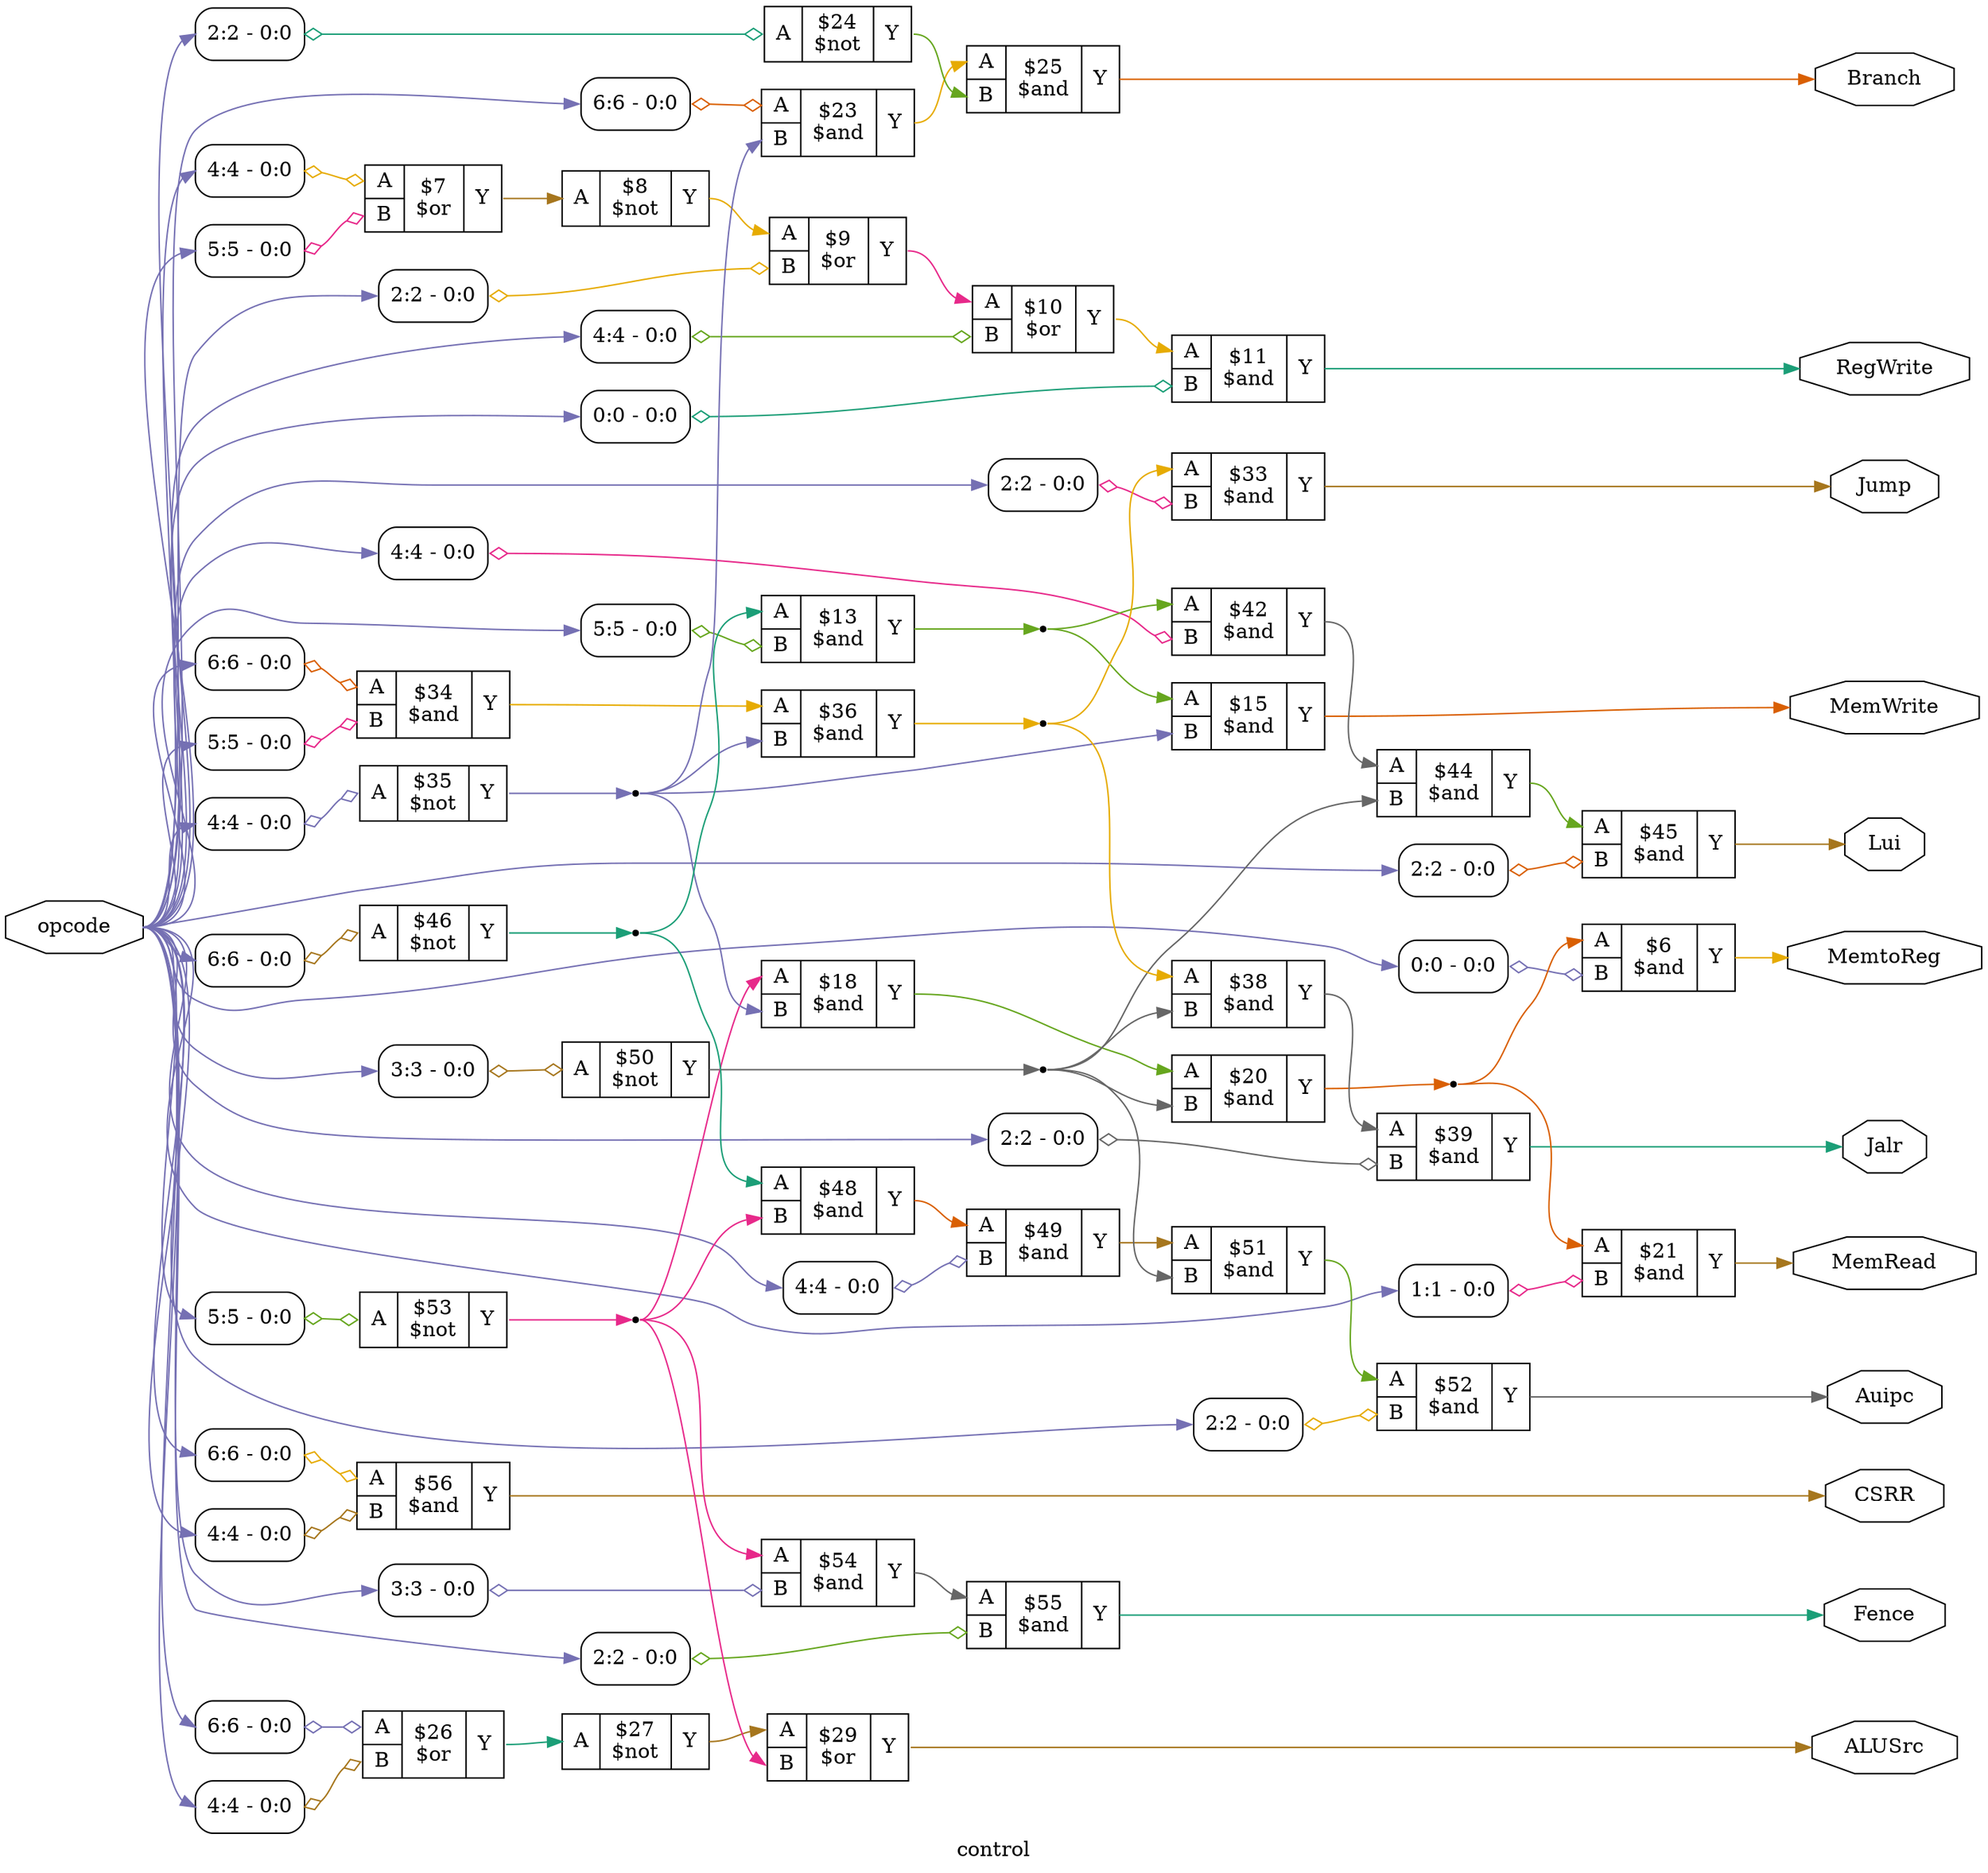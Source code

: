 digraph "control" {
label="control";
rankdir="LR";
remincross=true;
n25 [ shape=octagon, label="ALUSrc", color="black", fontcolor="black" ];
n26 [ shape=octagon, label="Auipc", color="black", fontcolor="black" ];
n27 [ shape=octagon, label="Branch", color="black", fontcolor="black" ];
n28 [ shape=octagon, label="CSRR", color="black", fontcolor="black" ];
n29 [ shape=octagon, label="Fence", color="black", fontcolor="black" ];
n30 [ shape=octagon, label="Jalr", color="black", fontcolor="black" ];
n31 [ shape=octagon, label="Jump", color="black", fontcolor="black" ];
n32 [ shape=octagon, label="Lui", color="black", fontcolor="black" ];
n33 [ shape=octagon, label="MemRead", color="black", fontcolor="black" ];
n34 [ shape=octagon, label="MemWrite", color="black", fontcolor="black" ];
n35 [ shape=octagon, label="MemtoReg", color="black", fontcolor="black" ];
n36 [ shape=octagon, label="RegWrite", color="black", fontcolor="black" ];
n37 [ shape=octagon, label="opcode", color="black", fontcolor="black" ];
{ rank="source"; n37;}
{ rank="sink"; n25; n26; n27; n28; n29; n30; n31; n32; n33; n34; n35; n36;}
c41 [ shape=record, label="{{<p38> A|<p39> B}|$6\n$and|{<p40> Y}}" ];
x0 [ shape=record, style=rounded, label="<s0> 0:0 - 0:0 " ];
x0:e -> c41:p39:w [arrowhead=odiamond, arrowtail=odiamond, dir=both, colorscheme="dark28", color="3", fontcolor="3", label=""];
c42 [ shape=record, label="{{<p38> A|<p39> B}|$11\n$and|{<p40> Y}}" ];
x1 [ shape=record, style=rounded, label="<s0> 0:0 - 0:0 " ];
x1:e -> c42:p39:w [arrowhead=odiamond, arrowtail=odiamond, dir=both, colorscheme="dark28", color="1", fontcolor="1", label=""];
c43 [ shape=record, label="{{<p38> A|<p39> B}|$13\n$and|{<p40> Y}}" ];
x2 [ shape=record, style=rounded, label="<s0> 5:5 - 0:0 " ];
x2:e -> c43:p39:w [arrowhead=odiamond, arrowtail=odiamond, dir=both, colorscheme="dark28", color="5", fontcolor="5", label=""];
c44 [ shape=record, label="{{<p38> A|<p39> B}|$15\n$and|{<p40> Y}}" ];
c45 [ shape=record, label="{{<p38> A|<p39> B}|$18\n$and|{<p40> Y}}" ];
c46 [ shape=record, label="{{<p38> A|<p39> B}|$20\n$and|{<p40> Y}}" ];
c47 [ shape=record, label="{{<p38> A|<p39> B}|$21\n$and|{<p40> Y}}" ];
x3 [ shape=record, style=rounded, label="<s0> 1:1 - 0:0 " ];
x3:e -> c47:p39:w [arrowhead=odiamond, arrowtail=odiamond, dir=both, colorscheme="dark28", color="4", fontcolor="4", label=""];
c48 [ shape=record, label="{{<p38> A|<p39> B}|$23\n$and|{<p40> Y}}" ];
x4 [ shape=record, style=rounded, label="<s0> 6:6 - 0:0 " ];
x4:e -> c48:p38:w [arrowhead=odiamond, arrowtail=odiamond, dir=both, colorscheme="dark28", color="2", fontcolor="2", label=""];
c49 [ shape=record, label="{{<p38> A|<p39> B}|$25\n$and|{<p40> Y}}" ];
c50 [ shape=record, label="{{<p38> A|<p39> B}|$33\n$and|{<p40> Y}}" ];
x5 [ shape=record, style=rounded, label="<s0> 2:2 - 0:0 " ];
x5:e -> c50:p39:w [arrowhead=odiamond, arrowtail=odiamond, dir=both, colorscheme="dark28", color="4", fontcolor="4", label=""];
c51 [ shape=record, label="{{<p38> A|<p39> B}|$34\n$and|{<p40> Y}}" ];
x6 [ shape=record, style=rounded, label="<s0> 6:6 - 0:0 " ];
x6:e -> c51:p38:w [arrowhead=odiamond, arrowtail=odiamond, dir=both, colorscheme="dark28", color="2", fontcolor="2", label=""];
x7 [ shape=record, style=rounded, label="<s0> 5:5 - 0:0 " ];
x7:e -> c51:p39:w [arrowhead=odiamond, arrowtail=odiamond, dir=both, colorscheme="dark28", color="4", fontcolor="4", label=""];
c52 [ shape=record, label="{{<p38> A|<p39> B}|$36\n$and|{<p40> Y}}" ];
c53 [ shape=record, label="{{<p38> A|<p39> B}|$38\n$and|{<p40> Y}}" ];
c54 [ shape=record, label="{{<p38> A|<p39> B}|$39\n$and|{<p40> Y}}" ];
x8 [ shape=record, style=rounded, label="<s0> 2:2 - 0:0 " ];
x8:e -> c54:p39:w [arrowhead=odiamond, arrowtail=odiamond, dir=both, colorscheme="dark28", color="8", fontcolor="8", label=""];
c55 [ shape=record, label="{{<p38> A|<p39> B}|$42\n$and|{<p40> Y}}" ];
x9 [ shape=record, style=rounded, label="<s0> 4:4 - 0:0 " ];
x9:e -> c55:p39:w [arrowhead=odiamond, arrowtail=odiamond, dir=both, colorscheme="dark28", color="4", fontcolor="4", label=""];
c56 [ shape=record, label="{{<p38> A|<p39> B}|$44\n$and|{<p40> Y}}" ];
c57 [ shape=record, label="{{<p38> A|<p39> B}|$45\n$and|{<p40> Y}}" ];
x10 [ shape=record, style=rounded, label="<s0> 2:2 - 0:0 " ];
x10:e -> c57:p39:w [arrowhead=odiamond, arrowtail=odiamond, dir=both, colorscheme="dark28", color="2", fontcolor="2", label=""];
c58 [ shape=record, label="{{<p38> A|<p39> B}|$48\n$and|{<p40> Y}}" ];
c59 [ shape=record, label="{{<p38> A|<p39> B}|$49\n$and|{<p40> Y}}" ];
x11 [ shape=record, style=rounded, label="<s0> 4:4 - 0:0 " ];
x11:e -> c59:p39:w [arrowhead=odiamond, arrowtail=odiamond, dir=both, colorscheme="dark28", color="3", fontcolor="3", label=""];
c60 [ shape=record, label="{{<p38> A|<p39> B}|$51\n$and|{<p40> Y}}" ];
c61 [ shape=record, label="{{<p38> A|<p39> B}|$52\n$and|{<p40> Y}}" ];
x12 [ shape=record, style=rounded, label="<s0> 2:2 - 0:0 " ];
x12:e -> c61:p39:w [arrowhead=odiamond, arrowtail=odiamond, dir=both, colorscheme="dark28", color="6", fontcolor="6", label=""];
c62 [ shape=record, label="{{<p38> A|<p39> B}|$54\n$and|{<p40> Y}}" ];
x13 [ shape=record, style=rounded, label="<s0> 3:3 - 0:0 " ];
x13:e -> c62:p39:w [arrowhead=odiamond, arrowtail=odiamond, dir=both, colorscheme="dark28", color="3", fontcolor="3", label=""];
c63 [ shape=record, label="{{<p38> A|<p39> B}|$55\n$and|{<p40> Y}}" ];
x14 [ shape=record, style=rounded, label="<s0> 2:2 - 0:0 " ];
x14:e -> c63:p39:w [arrowhead=odiamond, arrowtail=odiamond, dir=both, colorscheme="dark28", color="5", fontcolor="5", label=""];
c64 [ shape=record, label="{{<p38> A|<p39> B}|$56\n$and|{<p40> Y}}" ];
x15 [ shape=record, style=rounded, label="<s0> 6:6 - 0:0 " ];
x15:e -> c64:p38:w [arrowhead=odiamond, arrowtail=odiamond, dir=both, colorscheme="dark28", color="6", fontcolor="6", label=""];
x16 [ shape=record, style=rounded, label="<s0> 4:4 - 0:0 " ];
x16:e -> c64:p39:w [arrowhead=odiamond, arrowtail=odiamond, dir=both, colorscheme="dark28", color="7", fontcolor="7", label=""];
c65 [ shape=record, label="{{<p38> A}|$8\n$not|{<p40> Y}}" ];
c66 [ shape=record, label="{{<p38> A}|$24\n$not|{<p40> Y}}" ];
x17 [ shape=record, style=rounded, label="<s0> 2:2 - 0:0 " ];
x17:e -> c66:p38:w [arrowhead=odiamond, arrowtail=odiamond, dir=both, colorscheme="dark28", color="1", fontcolor="1", label=""];
c67 [ shape=record, label="{{<p38> A}|$27\n$not|{<p40> Y}}" ];
c68 [ shape=record, label="{{<p38> A}|$35\n$not|{<p40> Y}}" ];
x18 [ shape=record, style=rounded, label="<s0> 4:4 - 0:0 " ];
x18:e -> c68:p38:w [arrowhead=odiamond, arrowtail=odiamond, dir=both, colorscheme="dark28", color="3", fontcolor="3", label=""];
c69 [ shape=record, label="{{<p38> A}|$46\n$not|{<p40> Y}}" ];
x19 [ shape=record, style=rounded, label="<s0> 6:6 - 0:0 " ];
x19:e -> c69:p38:w [arrowhead=odiamond, arrowtail=odiamond, dir=both, colorscheme="dark28", color="7", fontcolor="7", label=""];
c70 [ shape=record, label="{{<p38> A}|$50\n$not|{<p40> Y}}" ];
x20 [ shape=record, style=rounded, label="<s0> 3:3 - 0:0 " ];
x20:e -> c70:p38:w [arrowhead=odiamond, arrowtail=odiamond, dir=both, colorscheme="dark28", color="7", fontcolor="7", label=""];
c71 [ shape=record, label="{{<p38> A}|$53\n$not|{<p40> Y}}" ];
x21 [ shape=record, style=rounded, label="<s0> 5:5 - 0:0 " ];
x21:e -> c71:p38:w [arrowhead=odiamond, arrowtail=odiamond, dir=both, colorscheme="dark28", color="5", fontcolor="5", label=""];
c72 [ shape=record, label="{{<p38> A|<p39> B}|$10\n$or|{<p40> Y}}" ];
x22 [ shape=record, style=rounded, label="<s0> 4:4 - 0:0 " ];
x22:e -> c72:p39:w [arrowhead=odiamond, arrowtail=odiamond, dir=both, colorscheme="dark28", color="5", fontcolor="5", label=""];
c73 [ shape=record, label="{{<p38> A|<p39> B}|$7\n$or|{<p40> Y}}" ];
x23 [ shape=record, style=rounded, label="<s0> 4:4 - 0:0 " ];
x23:e -> c73:p38:w [arrowhead=odiamond, arrowtail=odiamond, dir=both, colorscheme="dark28", color="6", fontcolor="6", label=""];
x24 [ shape=record, style=rounded, label="<s0> 5:5 - 0:0 " ];
x24:e -> c73:p39:w [arrowhead=odiamond, arrowtail=odiamond, dir=both, colorscheme="dark28", color="4", fontcolor="4", label=""];
c74 [ shape=record, label="{{<p38> A|<p39> B}|$9\n$or|{<p40> Y}}" ];
x25 [ shape=record, style=rounded, label="<s0> 2:2 - 0:0 " ];
x25:e -> c74:p39:w [arrowhead=odiamond, arrowtail=odiamond, dir=both, colorscheme="dark28", color="6", fontcolor="6", label=""];
c75 [ shape=record, label="{{<p38> A|<p39> B}|$26\n$or|{<p40> Y}}" ];
x26 [ shape=record, style=rounded, label="<s0> 6:6 - 0:0 " ];
x26:e -> c75:p38:w [arrowhead=odiamond, arrowtail=odiamond, dir=both, colorscheme="dark28", color="3", fontcolor="3", label=""];
x27 [ shape=record, style=rounded, label="<s0> 4:4 - 0:0 " ];
x27:e -> c75:p39:w [arrowhead=odiamond, arrowtail=odiamond, dir=both, colorscheme="dark28", color="7", fontcolor="7", label=""];
c76 [ shape=record, label="{{<p38> A|<p39> B}|$29\n$or|{<p40> Y}}" ];
c45:p40:e -> c46:p38:w [colorscheme="dark28", color="5", fontcolor="5", label=""];
c58:p40:e -> c59:p38:w [colorscheme="dark28", color="2", fontcolor="2", label=""];
c59:p40:e -> c60:p38:w [colorscheme="dark28", color="7", fontcolor="7", label=""];
c60:p40:e -> c61:p38:w [colorscheme="dark28", color="5", fontcolor="5", label=""];
c62:p40:e -> c63:p38:w [colorscheme="dark28", color="8", fontcolor="8", label=""];
n14 [ shape=point ];
c71:p40:e -> n14:w [colorscheme="dark28", color="4", fontcolor="4", label=""];
n14:e -> c45:p38:w [colorscheme="dark28", color="4", fontcolor="4", label=""];
n14:e -> c58:p39:w [colorscheme="dark28", color="4", fontcolor="4", label=""];
n14:e -> c62:p38:w [colorscheme="dark28", color="4", fontcolor="4", label=""];
n14:e -> c76:p39:w [colorscheme="dark28", color="4", fontcolor="4", label=""];
n15 [ shape=point ];
c68:p40:e -> n15:w [colorscheme="dark28", color="3", fontcolor="3", label=""];
n15:e -> c44:p39:w [colorscheme="dark28", color="3", fontcolor="3", label=""];
n15:e -> c45:p39:w [colorscheme="dark28", color="3", fontcolor="3", label=""];
n15:e -> c48:p39:w [colorscheme="dark28", color="3", fontcolor="3", label=""];
n15:e -> c52:p39:w [colorscheme="dark28", color="3", fontcolor="3", label=""];
n16 [ shape=point ];
c70:p40:e -> n16:w [colorscheme="dark28", color="8", fontcolor="8", label=""];
n16:e -> c46:p39:w [colorscheme="dark28", color="8", fontcolor="8", label=""];
n16:e -> c53:p39:w [colorscheme="dark28", color="8", fontcolor="8", label=""];
n16:e -> c56:p39:w [colorscheme="dark28", color="8", fontcolor="8", label=""];
n16:e -> c60:p39:w [colorscheme="dark28", color="8", fontcolor="8", label=""];
c65:p40:e -> c74:p38:w [colorscheme="dark28", color="6", fontcolor="6", label=""];
n18 [ shape=point ];
c69:p40:e -> n18:w [colorscheme="dark28", color="1", fontcolor="1", label=""];
n18:e -> c43:p38:w [colorscheme="dark28", color="1", fontcolor="1", label=""];
n18:e -> c58:p38:w [colorscheme="dark28", color="1", fontcolor="1", label=""];
c66:p40:e -> c49:p39:w [colorscheme="dark28", color="5", fontcolor="5", label=""];
n2 [ shape=point ];
c46:p40:e -> n2:w [colorscheme="dark28", color="2", fontcolor="2", label=""];
n2:e -> c41:p38:w [colorscheme="dark28", color="2", fontcolor="2", label=""];
n2:e -> c47:p38:w [colorscheme="dark28", color="2", fontcolor="2", label=""];
c67:p40:e -> c76:p38:w [colorscheme="dark28", color="7", fontcolor="7", label=""];
c72:p40:e -> c42:p38:w [colorscheme="dark28", color="6", fontcolor="6", label=""];
c73:p40:e -> c65:p38:w [colorscheme="dark28", color="7", fontcolor="7", label=""];
c74:p40:e -> c72:p38:w [colorscheme="dark28", color="4", fontcolor="4", label=""];
c75:p40:e -> c67:p38:w [colorscheme="dark28", color="1", fontcolor="1", label=""];
c76:p40:e -> n25:w [colorscheme="dark28", color="7", fontcolor="7", label=""];
c61:p40:e -> n26:w [colorscheme="dark28", color="8", fontcolor="8", label=""];
c49:p40:e -> n27:w [colorscheme="dark28", color="2", fontcolor="2", label=""];
c64:p40:e -> n28:w [colorscheme="dark28", color="7", fontcolor="7", label=""];
c63:p40:e -> n29:w [colorscheme="dark28", color="1", fontcolor="1", label=""];
n3 [ shape=point ];
c43:p40:e -> n3:w [colorscheme="dark28", color="5", fontcolor="5", label=""];
n3:e -> c44:p38:w [colorscheme="dark28", color="5", fontcolor="5", label=""];
n3:e -> c55:p38:w [colorscheme="dark28", color="5", fontcolor="5", label=""];
c54:p40:e -> n30:w [colorscheme="dark28", color="1", fontcolor="1", label=""];
c50:p40:e -> n31:w [colorscheme="dark28", color="7", fontcolor="7", label=""];
c57:p40:e -> n32:w [colorscheme="dark28", color="7", fontcolor="7", label=""];
c47:p40:e -> n33:w [colorscheme="dark28", color="7", fontcolor="7", label=""];
c44:p40:e -> n34:w [colorscheme="dark28", color="2", fontcolor="2", label=""];
c41:p40:e -> n35:w [colorscheme="dark28", color="6", fontcolor="6", label=""];
c42:p40:e -> n36:w [colorscheme="dark28", color="1", fontcolor="1", label=""];
n37:e -> x0:s0:w [colorscheme="dark28", color="3", fontcolor="3", label=""];
n37:e -> x10:s0:w [colorscheme="dark28", color="3", fontcolor="3", label=""];
n37:e -> x11:s0:w [colorscheme="dark28", color="3", fontcolor="3", label=""];
n37:e -> x12:s0:w [colorscheme="dark28", color="3", fontcolor="3", label=""];
n37:e -> x13:s0:w [colorscheme="dark28", color="3", fontcolor="3", label=""];
n37:e -> x14:s0:w [colorscheme="dark28", color="3", fontcolor="3", label=""];
n37:e -> x15:s0:w [colorscheme="dark28", color="3", fontcolor="3", label=""];
n37:e -> x16:s0:w [colorscheme="dark28", color="3", fontcolor="3", label=""];
n37:e -> x17:s0:w [colorscheme="dark28", color="3", fontcolor="3", label=""];
n37:e -> x18:s0:w [colorscheme="dark28", color="3", fontcolor="3", label=""];
n37:e -> x19:s0:w [colorscheme="dark28", color="3", fontcolor="3", label=""];
n37:e -> x1:s0:w [colorscheme="dark28", color="3", fontcolor="3", label=""];
n37:e -> x20:s0:w [colorscheme="dark28", color="3", fontcolor="3", label=""];
n37:e -> x21:s0:w [colorscheme="dark28", color="3", fontcolor="3", label=""];
n37:e -> x22:s0:w [colorscheme="dark28", color="3", fontcolor="3", label=""];
n37:e -> x23:s0:w [colorscheme="dark28", color="3", fontcolor="3", label=""];
n37:e -> x24:s0:w [colorscheme="dark28", color="3", fontcolor="3", label=""];
n37:e -> x25:s0:w [colorscheme="dark28", color="3", fontcolor="3", label=""];
n37:e -> x26:s0:w [colorscheme="dark28", color="3", fontcolor="3", label=""];
n37:e -> x27:s0:w [colorscheme="dark28", color="3", fontcolor="3", label=""];
n37:e -> x2:s0:w [colorscheme="dark28", color="3", fontcolor="3", label=""];
n37:e -> x3:s0:w [colorscheme="dark28", color="3", fontcolor="3", label=""];
n37:e -> x4:s0:w [colorscheme="dark28", color="3", fontcolor="3", label=""];
n37:e -> x5:s0:w [colorscheme="dark28", color="3", fontcolor="3", label=""];
n37:e -> x6:s0:w [colorscheme="dark28", color="3", fontcolor="3", label=""];
n37:e -> x7:s0:w [colorscheme="dark28", color="3", fontcolor="3", label=""];
n37:e -> x8:s0:w [colorscheme="dark28", color="3", fontcolor="3", label=""];
n37:e -> x9:s0:w [colorscheme="dark28", color="3", fontcolor="3", label=""];
c48:p40:e -> c49:p38:w [colorscheme="dark28", color="6", fontcolor="6", label=""];
c51:p40:e -> c52:p38:w [colorscheme="dark28", color="6", fontcolor="6", label=""];
n6 [ shape=point ];
c52:p40:e -> n6:w [colorscheme="dark28", color="6", fontcolor="6", label=""];
n6:e -> c50:p38:w [colorscheme="dark28", color="6", fontcolor="6", label=""];
n6:e -> c53:p38:w [colorscheme="dark28", color="6", fontcolor="6", label=""];
c53:p40:e -> c54:p38:w [colorscheme="dark28", color="8", fontcolor="8", label=""];
c55:p40:e -> c56:p38:w [colorscheme="dark28", color="8", fontcolor="8", label=""];
c56:p40:e -> c57:p38:w [colorscheme="dark28", color="5", fontcolor="5", label=""];
}
